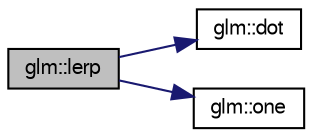 digraph G
{
  bgcolor="transparent";
  edge [fontname="FreeSans",fontsize=10,labelfontname="FreeSans",labelfontsize=10];
  node [fontname="FreeSans",fontsize=10,shape=record];
  rankdir=LR;
  Node1 [label="glm::lerp",height=0.2,width=0.4,color="black", fillcolor="grey75", style="filled" fontcolor="black"];
  Node1 -> Node2 [color="midnightblue",fontsize=10,style="solid"];
  Node2 [label="glm::dot",height=0.2,width=0.4,color="black",URL="$group__core__func__geometric.html#gc64a3b29d01336161a668d328cac97eb"];
  Node1 -> Node3 [color="midnightblue",fontsize=10,style="solid"];
  Node3 [label="glm::one",height=0.2,width=0.4,color="black",URL="$group__gtc__constants.html#gbc71dfc97639e8010a39c1892e68ed9b"];
}

